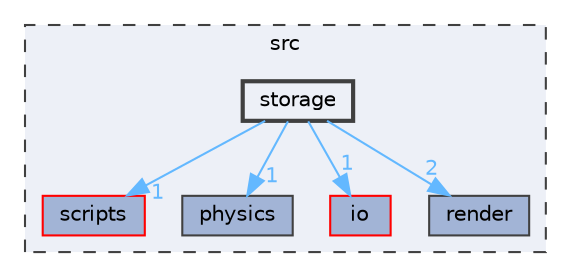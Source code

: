 digraph "src/storage"
{
 // LATEX_PDF_SIZE
  bgcolor="transparent";
  edge [fontname=Helvetica,fontsize=10,labelfontname=Helvetica,labelfontsize=10];
  node [fontname=Helvetica,fontsize=10,shape=box,height=0.2,width=0.4];
  compound=true
  subgraph clusterdir_68267d1309a1af8e8297ef4c3efbcdba {
    graph [ bgcolor="#edf0f7", pencolor="grey25", label="src", fontname=Helvetica,fontsize=10 style="filled,dashed", URL="dir_68267d1309a1af8e8297ef4c3efbcdba.html",tooltip=""]
  dir_634e799a3947388232110823971192a8 [label="scripts", fillcolor="#a2b4d6", color="red", style="filled", URL="dir_634e799a3947388232110823971192a8.html",tooltip=""];
  dir_8250e12e5a19acb8ece30f1703b6dc16 [label="physics", fillcolor="#a2b4d6", color="grey25", style="filled", URL="dir_8250e12e5a19acb8ece30f1703b6dc16.html",tooltip=""];
  dir_c184e51c84f2c3f0345bbc8a0d75d3e1 [label="io", fillcolor="#a2b4d6", color="red", style="filled", URL="dir_c184e51c84f2c3f0345bbc8a0d75d3e1.html",tooltip=""];
  dir_e488ee1cea97fb16abdb5ccc78d2123b [label="render", fillcolor="#a2b4d6", color="grey25", style="filled", URL="dir_e488ee1cea97fb16abdb5ccc78d2123b.html",tooltip=""];
  dir_452baf35e1d7639c9f2a5ece4ec85855 [label="storage", fillcolor="#edf0f7", color="grey25", style="filled,bold", URL="dir_452baf35e1d7639c9f2a5ece4ec85855.html",tooltip=""];
  }
  dir_452baf35e1d7639c9f2a5ece4ec85855->dir_634e799a3947388232110823971192a8 [headlabel="1", labeldistance=1.5 headhref="dir_000021_000018.html" href="dir_000021_000018.html" color="steelblue1" fontcolor="steelblue1"];
  dir_452baf35e1d7639c9f2a5ece4ec85855->dir_8250e12e5a19acb8ece30f1703b6dc16 [headlabel="1", labeldistance=1.5 headhref="dir_000021_000015.html" href="dir_000021_000015.html" color="steelblue1" fontcolor="steelblue1"];
  dir_452baf35e1d7639c9f2a5ece4ec85855->dir_c184e51c84f2c3f0345bbc8a0d75d3e1 [headlabel="1", labeldistance=1.5 headhref="dir_000021_000008.html" href="dir_000021_000008.html" color="steelblue1" fontcolor="steelblue1"];
  dir_452baf35e1d7639c9f2a5ece4ec85855->dir_e488ee1cea97fb16abdb5ccc78d2123b [headlabel="2", labeldistance=1.5 headhref="dir_000021_000017.html" href="dir_000021_000017.html" color="steelblue1" fontcolor="steelblue1"];
}
